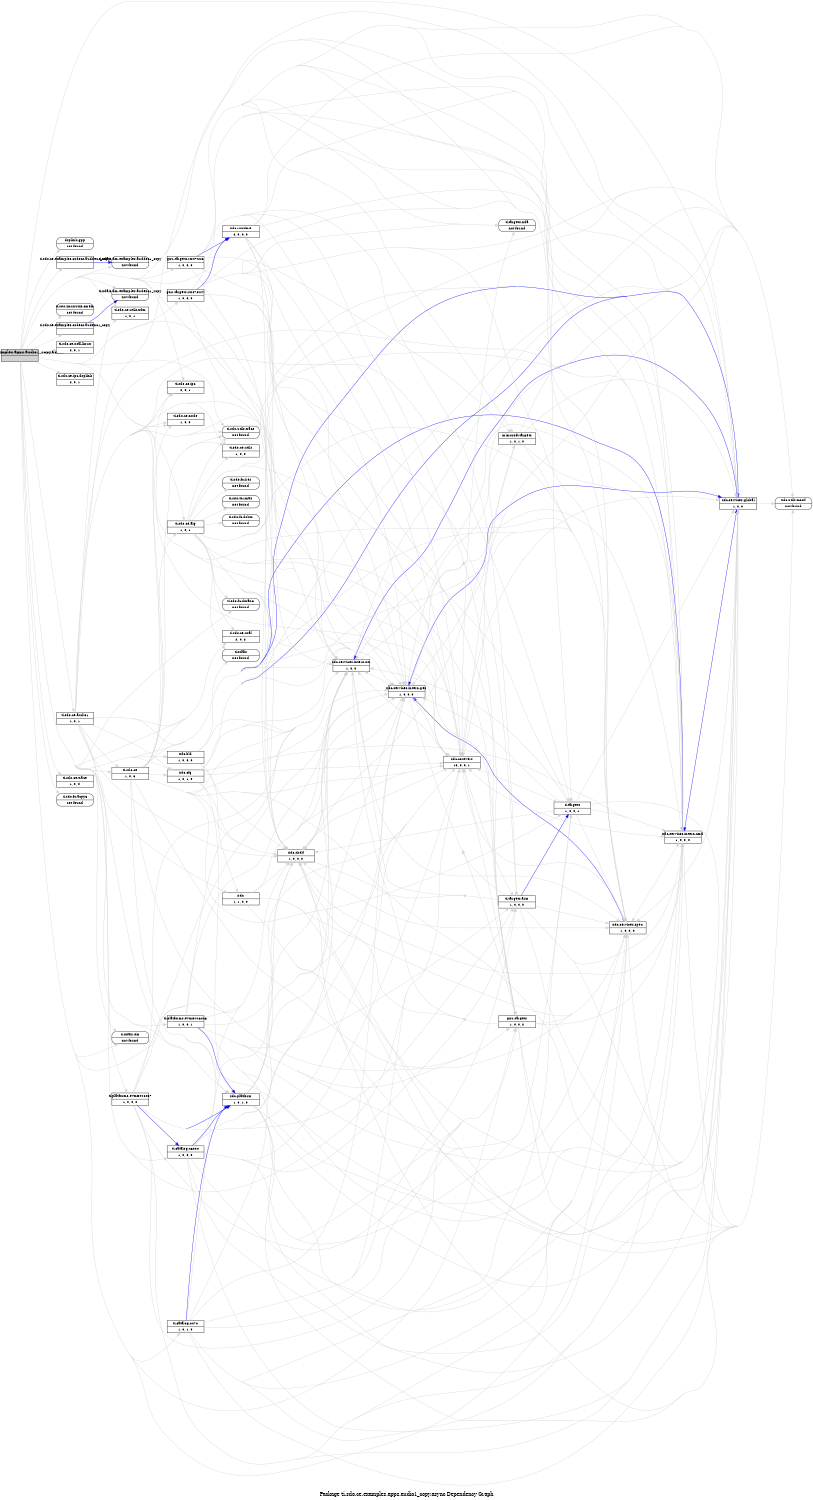 digraph dependencies {
    label="\nPackage ti.sdo.ce.examples.apps.audio1_copy.async Dependency Graph";
    size="7.5,10";
    rankdir=LR;
    ranksep=".75";
    concentrate="true";
    node [fixedsize=true, width=1.5, style=filled, color=black];
    node [font=Helvetica, fontsize=12, fillcolor=lightgrey];
    ti_sdo_ce_examples_apps_audio1_copy_async [shape=record,label="ti.sdo.ce.examples.apps.audio1_copy.async|", URL="package.rel.xml"];
    node [fontsize=10, fillcolor=white];

    edge [style=solid, color=blue]

    edge [style=solid, color=lightgrey]
    xdc_shelf [shape=record,label="xdc.shelf|1, 0, 0, 0", URL="../../../../../../../../../../../../../rtree/install/trees/products/xdcprod-h24/product/Linux/xdc_3_00_06/packages/xdc/shelf/package/package.rel.svg"];
    ti_sdo_ce_examples_apps_audio1_copy_async -> xdc_shelf;
    dsplink_gpp [shape=record,label="dsplink.gpp|not found"style=rounded, ];
    ti_sdo_ce_examples_apps_audio1_copy_async -> dsplink_gpp;
    ti_sdo_ce_examples_codecs_auddec1_copy [shape=record,label="ti.sdo.ce.examples.codecs.auddec1_copy|", URL="../../../../codecs/auddec1_copy/package/package.rel.svg"];
    ti_sdo_ce_examples_apps_audio1_copy_async -> ti_sdo_ce_examples_codecs_auddec1_copy;
    ti_sdo_ce_utils_xdm [shape=record,label="ti.sdo.ce.utils.xdm|1, 0, 1", URL="../../../../../utils/xdm/package/package.rel.svg"];
    ti_sdo_ce_examples_apps_audio1_copy_async -> ti_sdo_ce_utils_xdm;
    gnu_targets_rts470uC [shape=record,label="gnu.targets.rts470uC|1, 0, 0, 0", URL="../../../../../../../../../../../../../rtree/install/trees/products/xdcprod-h24/product/Linux/xdc_3_00_06/packages/gnu/targets/rts470uC/package/package.rel.svg"];
    ti_sdo_ce_examples_apps_audio1_copy_async -> gnu_targets_rts470uC;
    ti_xdais_dm_examples_audenc1_copy [shape=record,label="ti.xdais.dm.examples.audenc1_copy|not found"style=rounded, ];
    ti_sdo_ce_examples_apps_audio1_copy_async -> ti_xdais_dm_examples_audenc1_copy;
    xdc_services_intern_xsr [shape=record,label="xdc.services.intern.xsr|1, 0, 0", URL="../../../../../../../../../../../../../rtree/install/trees/products/xdcprod-h24/product/Linux/xdc_3_00_06/packages/xdc/services/intern/xsr/package/package.rel.svg"];
    ti_sdo_ce_examples_apps_audio1_copy_async -> xdc_services_intern_xsr;
    ti_sdo_ce [shape=record,label="ti.sdo.ce|1, 0, 6", URL="../../../../../package/package.rel.svg"];
    ti_sdo_ce_examples_apps_audio1_copy_async -> ti_sdo_ce;
    ti_xdais_dm_examples_auddec1_copy [shape=record,label="ti.xdais.dm.examples.auddec1_copy|not found"style=rounded, ];
    ti_sdo_ce_examples_apps_audio1_copy_async -> ti_xdais_dm_examples_auddec1_copy;
    ti_sdo_ce_node [shape=record,label="ti.sdo.ce.node|1, 0, 0", URL="../../../../../node/package/package.rel.svg"];
    ti_sdo_ce_examples_apps_audio1_copy_async -> ti_sdo_ce_node;
    xdc [shape=record,label="xdc|1, 1, 0, 0", URL="../../../../../../../../../../../../../rtree/install/trees/products/xdcprod-h24/product/Linux/xdc_3_00_06/packages/xdc/package/package.rel.svg"];
    ti_sdo_ce_examples_apps_audio1_copy_async -> xdc;
    xdc_services_intern_gen [shape=record,label="xdc.services.intern.gen|1, 0, 0, 0", URL="../../../../../../../../../../../../../rtree/install/trees/products/xdcprod-h24/product/Linux/xdc_3_00_06/packages/xdc/services/intern/gen/package/package.rel.svg"];
    ti_sdo_ce_examples_apps_audio1_copy_async -> xdc_services_intern_gen;
    ti_sdo_linuxutils_cmem [shape=record,label="ti.sdo.linuxutils.cmem|not found"style=rounded, ];
    ti_sdo_ce_examples_apps_audio1_copy_async -> ti_sdo_linuxutils_cmem;
    xdc_services_global [shape=record,label="xdc.services.global|1, 0, 0", URL="../../../../../../../../../../../../../rtree/install/trees/products/xdcprod-h24/product/Linux/xdc_3_00_06/packages/xdc/services/global/package/package.rel.svg"];
    ti_sdo_ce_examples_apps_audio1_copy_async -> xdc_services_global;
    ti_sdo_ce_osal_linux [shape=record,label="ti.sdo.ce.osal.linux|2, 0, 1", URL="../../../../../osal/linux/package/package.rel.svg"];
    ti_sdo_ce_examples_apps_audio1_copy_async -> ti_sdo_ce_osal_linux;
    xdc_platform [shape=record,label="xdc.platform|1, 0, 1, 0", URL="../../../../../../../../../../../../../rtree/install/trees/products/xdcprod-h24/product/Linux/xdc_3_00_06/packages/xdc/platform/package/package.rel.svg"];
    ti_sdo_ce_examples_apps_audio1_copy_async -> xdc_platform;
    ti_sdo_ce_ipc [shape=record,label="ti.sdo.ce.ipc|2, 0, 1", URL="../../../../../ipc/package/package.rel.svg"];
    ti_sdo_ce_examples_apps_audio1_copy_async -> ti_sdo_ce_ipc;
    xdc_runtime [shape=record,label="xdc.runtime|2, 0, 0, 0", URL="../../../../../../../../../../../../../rtree/install/trees/products/xdcprod-h24/product/Linux/xdc_3_00_06/packages/xdc/runtime/package/package.rel.svg"];
    ti_sdo_ce_examples_apps_audio1_copy_async -> xdc_runtime;
    ti_catalog_c6000 [shape=record,label="ti.catalog.c6000|1, 0, 0, 0", URL="../../../../../../../../../../../../../rtree/install/trees/products/xdcprod-h24/product/Linux/xdc_3_00_06/packages/ti/catalog/c6000/package/package.rel.svg"];
    ti_sdo_ce_examples_apps_audio1_copy_async -> ti_catalog_c6000;
    xdc_cfg [shape=record,label="xdc.cfg|1, 0, 1, 0", URL="../../../../../../../../../../../../../rtree/install/trees/products/xdcprod-h24/product/Linux/xdc_3_00_06/packages/xdc/cfg/package/package.rel.svg"];
    ti_sdo_ce_examples_apps_audio1_copy_async -> xdc_cfg;
    ti_sdo_ce_ipc_dsplink [shape=record,label="ti.sdo.ce.ipc.dsplink|2, 0, 1", URL="../../../../../ipc/dsplink/package/package.rel.svg"];
    ti_sdo_ce_examples_apps_audio1_copy_async -> ti_sdo_ce_ipc_dsplink;
    ti_sdo_ce_alg [shape=record,label="ti.sdo.ce.alg|1, 0, 1", URL="../../../../../alg/package/package.rel.svg"];
    ti_sdo_ce_examples_apps_audio1_copy_async -> ti_sdo_ce_alg;
    ti_platforms_evmDM6446 [shape=record,label="ti.platforms.evmDM6446|1, 0, 0, 1", URL="../../../../../../../../../../../../../rtree/install/trees/products/xdcprod-h24/product/Linux/xdc_3_00_06/packages/ti/platforms/evmDM6446/package/package.rel.svg"];
    ti_sdo_ce_examples_apps_audio1_copy_async -> ti_platforms_evmDM6446;
    ti_targets [shape=record,label="ti.targets|1, 0, 0, 1", URL="../../../../../../../../../../../../../rtree/install/trees/products/xdcprod-h24/product/Linux/xdc_3_00_06/packages/ti/targets/package/package.rel.svg"];
    ti_sdo_ce_examples_apps_audio1_copy_async -> ti_targets;
    xdc_services_intern_cmd [shape=record,label="xdc.services.intern.cmd|1, 0, 0, 0", URL="../../../../../../../../../../../../../rtree/install/trees/products/xdcprod-h24/product/Linux/xdc_3_00_06/packages/xdc/services/intern/cmd/package/package.rel.svg"];
    ti_sdo_ce_examples_apps_audio1_copy_async -> xdc_services_intern_cmd;
    xdc_bld [shape=record,label="xdc.bld|1, 0, 0, 0", URL="../../../../../../../../../../../../../rtree/install/trees/products/xdcprod-h24/product/Linux/xdc_3_00_06/packages/xdc/bld/package/package.rel.svg"];
    ti_sdo_ce_examples_apps_audio1_copy_async -> xdc_bld;
    ti_sdo_utils_trace [shape=record,label="ti.sdo.utils.trace|not found"style=rounded, ];
    ti_sdo_ce_examples_apps_audio1_copy_async -> ti_sdo_utils_trace;
    ti_sdo_ce_audio1 [shape=record,label="ti.sdo.ce.audio1|1, 0, 1", URL="../../../../../audio1/package/package.rel.svg"];
    ti_sdo_ce_examples_apps_audio1_copy_async -> ti_sdo_ce_audio1;
    gnu_targets_rts470MV [shape=record,label="gnu.targets.rts470MV|1, 0, 0, 0", URL="../../../../../../../../../../../../../rtree/install/trees/products/xdcprod-h24/product/Linux/xdc_3_00_06/packages/gnu/targets/rts470MV/package/package.rel.svg"];
    ti_sdo_ce_examples_apps_audio1_copy_async -> gnu_targets_rts470MV;
    gnu_targets [shape=record,label="gnu.targets|1, 0, 0, 2", URL="../../../../../../../../../../../../../rtree/install/trees/products/xdcprod-h24/product/Linux/xdc_3_00_06/packages/gnu/targets/package/package.rel.svg"];
    ti_sdo_ce_examples_apps_audio1_copy_async -> gnu_targets;
    ti_catalog_c470 [shape=record,label="ti.catalog.c470|1, 0, 1, 0", URL="../../../../../../../../../../../../../rtree/install/trees/products/xdcprod-h24/product/Linux/xdc_3_00_06/packages/ti/catalog/c470/package/package.rel.svg"];
    ti_sdo_ce_examples_apps_audio1_copy_async -> ti_catalog_c470;
    ti_sdo_ce_osal [shape=record,label="ti.sdo.ce.osal|2, 0, 2", URL="../../../../../osal/package/package.rel.svg"];
    ti_sdo_ce_examples_apps_audio1_copy_async -> ti_sdo_ce_osal;
    xdc_services_spec [shape=record,label="xdc.services.spec|1, 0, 0, 0", URL="../../../../../../../../../../../../../rtree/install/trees/products/xdcprod-h24/product/Linux/xdc_3_00_06/packages/xdc/services/spec/package/package.rel.svg"];
    ti_sdo_ce_examples_apps_audio1_copy_async -> xdc_services_spec;
    xdc_corevers [shape=record,label="xdc.corevers|16, 0, 0, 1", URL="../../../../../../../../../../../../../rtree/install/trees/products/xdcprod-h24/product/Linux/xdc_3_00_06/packages/xdc/corevers/package/package.rel.svg"];
    ti_sdo_ce_examples_apps_audio1_copy_async -> xdc_corevers;
    ti_sdo_ce_trace [shape=record,label="ti.sdo.ce.trace|1, 0, 0", URL="../../../../../trace/package/package.rel.svg"];
    ti_sdo_ce_examples_apps_audio1_copy_async -> ti_sdo_ce_trace;
    ti_sdo_fc_acpy3 [shape=record,label="ti.sdo.fc.acpy3|not found"style=rounded, ];
    ti_sdo_ce_examples_apps_audio1_copy_async -> ti_sdo_fc_acpy3;
    ti_xdais_dm [shape=record,label="ti.xdais.dm|not found"style=rounded, ];
    ti_sdo_ce_examples_apps_audio1_copy_async -> ti_xdais_dm;
    ti_sdo_fc_dman3 [shape=record,label="ti.sdo.fc.dman3|not found"style=rounded, ];
    ti_sdo_ce_examples_apps_audio1_copy_async -> ti_sdo_fc_dman3;
    ti_xdais [shape=record,label="ti.xdais|not found"style=rounded, ];
    ti_sdo_ce_examples_apps_audio1_copy_async -> ti_xdais;
    ti_platforms_evmDM6467 [shape=record,label="ti.platforms.evmDM6467|1, 0, 0, 0", URL="../../../../../../../../../../../../../rtree/install/trees/products/xdcprod-h24/product/Linux/xdc_3_00_06/packages/ti/platforms/evmDM6467/package/package.rel.svg"];
    ti_sdo_ce_examples_apps_audio1_copy_async -> ti_platforms_evmDM6467;
    ti_sdo_ce_examples_codecs_audenc1_copy [shape=record,label="ti.sdo.ce.examples.codecs.audenc1_copy|", URL="../../../../codecs/audenc1_copy/package/package.rel.svg"];
    ti_sdo_ce_examples_apps_audio1_copy_async -> ti_sdo_ce_examples_codecs_audenc1_copy;

    edge [style=solid, color=blue]
    ti_sdo_ce_examples_codecs_audenc1_copy -> ti_xdais_dm_examples_audenc1_copy;

    edge [style=solid, color=lightgrey]

    edge [style=solid, color=blue]
    ti_platforms_evmDM6467 -> ti_catalog_c6000;
    ti_platforms_evmDM6467 -> xdc_platform;

    edge [style=solid, color=lightgrey]
    ti_targets_arm [shape=record,label="ti.targets.arm|1, 0, 0, 0", URL="../../../../../../../../../../../../../rtree/install/trees/products/xdcprod-h24/product/Linux/xdc_3_00_06/packages/ti/targets/arm/package/package.rel.svg"];
    ti_platforms_evmDM6467 -> ti_targets_arm;
    ti_platforms_evmDM6467 -> xdc_shelf;
    ti_platforms_evmDM6467 -> xdc_services_intern_cmd;
    ti_platforms_evmDM6467 -> xdc_services_intern_xsr;
    ti_platforms_evmDM6467 -> xdc_services_global;
    ti_platforms_evmDM6467 -> xdc_services_spec;
    ti_platforms_evmDM6467 -> xdc_platform;
    ti_platforms_evmDM6467 -> xdc_services_intern_gen;
    ti_platforms_evmDM6467 -> ti_catalog_c6000;
    ti_platforms_evmDM6467 -> ti_targets;
    ti_platforms_evmDM6467 -> xdc_corevers;
    ti_platforms_evmDM6467 -> gnu_targets;

    edge [style=solid, color=blue]
    ti_targets_arm -> ti_targets;

    edge [style=solid, color=lightgrey]
    ti_targets_arm -> xdc_services_intern_gen;
    ti_targets_arm -> xdc_services_global;
    ti_targets_arm -> ti_targets;
    ti_targets_arm -> xdc_shelf;
    xdc_utils_tconf [shape=record,label="xdc.utils.tconf|not found"style=rounded, ];
    ti_targets_arm -> xdc_utils_tconf;
    ti_targets_arm -> xdc_services_intern_cmd;
    ti_targets_arm -> xdc_services_intern_xsr;
    ti_targets_arm -> xdc_corevers;
    ti_targets_arm -> xdc_services_spec;

    edge [style=solid, color=blue]

    edge [style=solid, color=lightgrey]

    edge [style=solid, color=blue]

    edge [style=solid, color=lightgrey]

    edge [style=solid, color=blue]

    edge [style=solid, color=lightgrey]

    edge [style=solid, color=blue]

    edge [style=solid, color=lightgrey]

    edge [style=solid, color=blue]

    edge [style=solid, color=lightgrey]

    edge [style=solid, color=blue]

    edge [style=solid, color=lightgrey]

    edge [style=solid, color=blue]

    edge [style=solid, color=lightgrey]
    xdc_corevers -> xdc_services_intern_gen;
    xdc_corevers -> gnu_targets;
    xdc_corevers -> xdc_services_global;
    xdc_corevers -> ti_targets;
    xdc_corevers -> ti_targets_arm;
    xdc_corevers -> xdc_shelf;
    xdc_corevers -> xdc_utils_tconf;
    ti_targets_nda [shape=record,label="ti.targets.nda|not found"style=rounded, ];
    xdc_corevers -> ti_targets_nda;
    xdc_corevers -> xdc_services_intern_cmd;
    xdc_corevers -> xdc_services_intern_xsr;
    xdc_corevers -> xdc_services_spec;
    microsoft_targets [shape=record,label="microsoft.targets|1, 0, 1, 0", URL="../../../../../../../../../../../../../rtree/install/trees/products/xdcprod-h24/product/Linux/xdc_3_00_06/packages/microsoft/targets/package/package.rel.svg"];
    xdc_corevers -> microsoft_targets;

    edge [style=solid, color=blue]

    edge [style=solid, color=lightgrey]
    microsoft_targets -> xdc_services_intern_gen;
    microsoft_targets -> xdc_services_global;
    microsoft_targets -> xdc_shelf;
    microsoft_targets -> xdc_utils_tconf;
    microsoft_targets -> xdc_services_intern_cmd;
    microsoft_targets -> xdc_services_intern_xsr;
    microsoft_targets -> xdc_corevers;
    microsoft_targets -> xdc_services_spec;

    edge [style=solid, color=blue]

    edge [style=solid, color=lightgrey]

    edge [style=solid, color=blue]
    xdc_services_spec -> xdc_shelf;

    edge [style=solid, color=lightgrey]
    xdc_services_spec -> xdc_services_intern_gen;
    xdc_services_spec -> xdc_services_global;
    xdc_services_spec -> xdc_shelf;
    xdc_services_spec -> xdc_utils_tconf;
    xdc_services_spec -> xdc_services_intern_cmd;
    xdc_services_spec -> xdc_services_intern_xsr;
    xdc_services_spec -> xdc_corevers;

    edge [style=solid, color=blue]

    edge [style=solid, color=lightgrey]

    edge [style=solid, color=blue]
    ti_catalog_c470 -> xdc_platform;

    edge [style=solid, color=lightgrey]
    ti_catalog_c470 -> ti_targets_arm;
    ti_catalog_c470 -> xdc_shelf;
    ti_catalog_c470 -> xdc_services_intern_cmd;
    ti_catalog_c470 -> xdc_services_global;
    ti_catalog_c470 -> xdc_services_intern_xsr;
    ti_catalog_c470 -> xdc_services_spec;
    ti_catalog_c470 -> xdc_platform;
    ti_catalog_c470 -> xdc_services_intern_gen;
    ti_catalog_c470 -> ti_targets;
    ti_catalog_c470 -> xdc_corevers;
    ti_catalog_c470 -> gnu_targets;

    edge [style=solid, color=blue]

    edge [style=solid, color=lightgrey]
    gnu_targets -> xdc_services_intern_gen;
    gnu_targets -> xdc_services_global;
    gnu_targets -> xdc_shelf;
    gnu_targets -> xdc_utils_tconf;
    gnu_targets -> xdc_services_intern_cmd;
    gnu_targets -> xdc_services_intern_xsr;
    gnu_targets -> xdc_corevers;
    gnu_targets -> xdc_services_spec;

    edge [style=solid, color=blue]
    gnu_targets_rts470MV -> xdc_runtime;

    edge [style=solid, color=lightgrey]
    gnu_targets_rts470MV -> xdc_services_intern_cmd;
    gnu_targets_rts470MV -> xdc_utils_tconf;
    gnu_targets_rts470MV -> ti_targets;
    gnu_targets_rts470MV -> gnu_targets;
    gnu_targets_rts470MV -> xdc_runtime;
    gnu_targets_rts470MV -> xdc_services_intern_gen;
    gnu_targets_rts470MV -> xdc_corevers;
    gnu_targets_rts470MV -> ti_targets_nda;
    gnu_targets_rts470MV -> xdc_services_spec;
    gnu_targets_rts470MV -> xdc_services_global;
    gnu_targets_rts470MV -> microsoft_targets;
    gnu_targets_rts470MV -> ti_targets_arm;
    gnu_targets_rts470MV -> xdc_shelf;
    gnu_targets_rts470MV -> xdc_services_intern_xsr;

    edge [style=solid, color=blue]

    edge [style=solid, color=lightgrey]
    ti_sdo_ce_audio1 -> ti_sdo_ce_utils_xdm;
    ti_sdo_ce_audio1 -> xdc_services_intern_cmd;
    ti_sdo_ce_audio1 -> gnu_targets;
    ti_sdo_ce_audio1 -> ti_xdais_dm;
    ti_sdo_ce_audio1 -> ti_sdo_utils_trace;
    ti_sdo_ce_audio1 -> xdc_corevers;
    ti_sdo_ce_audio1 -> xdc_shelf;
    ti_sdo_ce_audio1 -> ti_sdo_ce_node;
    ti_sdo_ce_audio1 -> ti_targets;
    ti_sdo_ce_audio1 -> ti_sdo_ce_osal;
    ti_sdo_ce_audio1 -> ti_sdo_ce_ipc;
    ti_sdo_ce_audio1 -> ti_xdais;
    ti_sdo_ce_audio1 -> xdc_services_intern_gen;
    ti_sdo_ce_audio1 -> xdc_cfg;
    ti_sdo_ce_utils [shape=record,label="ti.sdo.ce.utils|1, 0, 0", URL="../../../../../utils/package/package.rel.svg"];
    ti_sdo_ce_audio1 -> ti_sdo_ce_utils;
    ti_sdo_ce_audio1 -> ti_sdo_ce;
    ti_sdo_ce_audio1 -> xdc_services_intern_xsr;
    ti_sdo_ce_audio1 -> xdc_services_global;
    ti_sdo_ce_audio1 -> xdc_services_spec;
    ti_sdo_ce_audio1 -> xdc_platform;

    edge [style=solid, color=blue]

    edge [style=solid, color=lightgrey]

    edge [style=solid, color=blue]

    edge [style=solid, color=lightgrey]

    edge [style=solid, color=blue]
    xdc_bld -> xdc_services_global;
    xdc_bld -> xdc_services_intern_cmd;

    edge [style=solid, color=lightgrey]
    xdc_bld -> xdc_services_intern_gen;
    xdc_bld -> xdc_services_global;
    xdc_bld -> xdc_shelf;
    xdc_bld -> xdc_utils_tconf;
    xdc_bld -> xdc_services_intern_cmd;
    xdc_bld -> xdc_services_intern_xsr;
    xdc_bld -> xdc;
    xdc_bld -> xdc_corevers;
    xdc_bld -> xdc_services_spec;

    edge [style=solid, color=blue]
    xdc_services_intern_cmd -> xdc_shelf;
    xdc_services_intern_cmd -> xdc_services_spec;
    xdc_services_intern_cmd -> xdc_services_global;
    xdc_services_intern_cmd -> xdc_services_intern_gen;

    edge [style=solid, color=lightgrey]
    xdc_services_intern_cmd -> xdc_services_intern_gen;
    xdc_services_intern_cmd -> xdc_services_global;
    xdc_services_intern_cmd -> xdc_shelf;
    xdc_services_intern_cmd -> xdc_utils_tconf;
    xdc_services_intern_cmd -> xdc_services_intern_xsr;
    xdc_services_intern_cmd -> xdc_corevers;
    xdc_services_intern_cmd -> xdc_services_spec;

    edge [style=solid, color=blue]

    edge [style=solid, color=lightgrey]
    ti_targets -> xdc_services_intern_gen;
    ti_targets -> xdc_services_global;
    ti_targets -> xdc_shelf;
    ti_targets -> xdc_utils_tconf;
    ti_targets -> xdc_services_intern_cmd;
    ti_targets -> xdc_services_intern_xsr;
    ti_targets -> xdc_corevers;
    ti_targets -> xdc_services_spec;

    edge [style=solid, color=blue]
    ti_platforms_evmDM6446 -> xdc_platform;

    edge [style=solid, color=lightgrey]
    ti_platforms_evmDM6446 -> ti_targets_arm;
    ti_platforms_evmDM6446 -> xdc_shelf;
    ti_platforms_evmDM6446 -> xdc_services_intern_cmd;
    ti_platforms_evmDM6446 -> xdc_services_global;
    ti_platforms_evmDM6446 -> xdc_services_intern_xsr;
    ti_platforms_evmDM6446 -> xdc_services_spec;
    ti_platforms_evmDM6446 -> xdc_platform;
    ti_platforms_evmDM6446 -> xdc_services_intern_gen;
    ti_platforms_evmDM6446 -> ti_targets;
    ti_platforms_evmDM6446 -> xdc_corevers;
    ti_platforms_evmDM6446 -> gnu_targets;

    edge [style=solid, color=blue]

    edge [style=solid, color=lightgrey]
    ti_sdo_ce_alg -> xdc_services_intern_cmd;
    ti_sdo_ce_alg -> gnu_targets;
    ti_sdo_ce_alg -> ti_sdo_utils_trace;
    ti_sdo_ce_alg -> xdc_corevers;
    ti_sdo_ce_alg -> xdc_shelf;
    ti_sdo_ce_alg -> ti_targets;
    ti_sdo_ce_alg -> ti_sdo_ce_osal;
    ti_sdo_fc_ires [shape=record,label="ti.sdo.fc.ires|not found"style=rounded, ];
    ti_sdo_ce_alg -> ti_sdo_fc_ires;
    ti_sdo_ce_alg -> ti_xdais;
    ti_sdo_ce_alg -> xdc_services_intern_gen;
    ti_sdo_fc_rman [shape=record,label="ti.sdo.fc.rman|not found"style=rounded, ];
    ti_sdo_ce_alg -> ti_sdo_fc_rman;
    ti_sdo_fc_dskt2 [shape=record,label="ti.sdo.fc.dskt2|not found"style=rounded, ];
    ti_sdo_ce_alg -> ti_sdo_fc_dskt2;
    ti_sdo_ce_alg -> ti_sdo_ce_utils;
    ti_sdo_ce_alg -> ti_sdo_fc_dman3;
    ti_sdo_ce_alg -> xdc_services_intern_xsr;
    ti_sdo_ce_alg -> xdc_services_global;
    ti_sdo_ce_alg -> xdc_services_spec;

    edge [style=solid, color=blue]

    edge [style=solid, color=lightgrey]

    edge [style=solid, color=blue]

    edge [style=solid, color=lightgrey]

    edge [style=solid, color=blue]

    edge [style=solid, color=lightgrey]

    edge [style=solid, color=blue]

    edge [style=solid, color=lightgrey]

    edge [style=solid, color=blue]
    xdc_cfg -> xdc_services_global;

    edge [style=solid, color=lightgrey]
    xdc_cfg -> xdc_services_intern_gen;
    xdc_cfg -> xdc_services_global;
    xdc_cfg -> xdc_platform;
    xdc_cfg -> xdc_shelf;
    xdc_cfg -> xdc_utils_tconf;
    xdc_cfg -> xdc_services_intern_cmd;
    xdc_cfg -> xdc_services_intern_xsr;
    xdc_cfg -> xdc_corevers;
    xdc_cfg -> xdc_services_spec;

    edge [style=solid, color=blue]
    ti_catalog_c6000 -> xdc_platform;

    edge [style=solid, color=lightgrey]
    ti_catalog_c6000 -> ti_targets_arm;
    ti_catalog_c6000 -> xdc_shelf;
    ti_catalog_c6000 -> xdc_services_intern_cmd;
    ti_catalog_c6000 -> xdc_services_global;
    ti_catalog_c6000 -> xdc_services_intern_xsr;
    ti_catalog_c6000 -> xdc_services_spec;
    ti_catalog_c6000 -> xdc_platform;
    ti_catalog_c6000 -> xdc_services_intern_gen;
    ti_catalog_c6000 -> ti_targets;
    ti_catalog_c6000 -> xdc_corevers;
    ti_catalog_c6000 -> gnu_targets;

    edge [style=solid, color=blue]

    edge [style=solid, color=lightgrey]
    xdc_runtime -> xdc_services_intern_gen;
    xdc_runtime -> xdc_services_global;
    xdc_runtime -> xdc_shelf;
    xdc_runtime -> xdc_utils_tconf;
    xdc_runtime -> xdc_services_intern_cmd;
    xdc_runtime -> xdc_services_intern_xsr;
    xdc_runtime -> xdc_corevers;
    xdc_runtime -> xdc_services_spec;

    edge [style=solid, color=blue]

    edge [style=solid, color=lightgrey]

    edge [style=solid, color=blue]

    edge [style=solid, color=lightgrey]
    xdc_platform -> xdc_services_intern_gen;
    xdc_platform -> xdc_services_global;
    xdc_platform -> xdc_shelf;
    xdc_platform -> xdc_utils_tconf;
    xdc_platform -> xdc_services_intern_cmd;
    xdc_platform -> xdc_services_intern_xsr;
    xdc_platform -> xdc_corevers;
    xdc_platform -> xdc_services_spec;

    edge [style=solid, color=blue]

    edge [style=solid, color=lightgrey]

    edge [style=solid, color=blue]

    edge [style=solid, color=lightgrey]
    xdc_services_global -> xdc_services_intern_gen;
    xdc_services_global -> xdc_shelf;
    xdc_services_global -> xdc_utils_tconf;
    xdc_services_global -> xdc_services_intern_cmd;
    xdc_services_global -> xdc_services_intern_xsr;
    xdc_services_global -> xdc_corevers;
    xdc_services_global -> xdc_services_spec;

    edge [style=solid, color=blue]

    edge [style=solid, color=lightgrey]

    edge [style=solid, color=blue]
    xdc_services_intern_gen -> xdc_shelf;
    xdc_services_intern_gen -> xdc_services_spec;
    xdc_services_intern_gen -> xdc_services_global;
    xdc_services_intern_gen -> xdc_services_intern_xsr;

    edge [style=solid, color=lightgrey]
    xdc_services_intern_gen -> xdc_services_global;
    xdc_services_intern_gen -> xdc_shelf;
    xdc_services_intern_gen -> xdc_utils_tconf;
    xdc_services_intern_gen -> xdc_services_intern_cmd;
    xdc_services_intern_gen -> xdc_services_intern_xsr;
    xdc_services_intern_gen -> xdc_corevers;
    xdc_services_intern_gen -> xdc_services_spec;

    edge [style=solid, color=blue]

    edge [style=solid, color=lightgrey]
    xdc -> xdc_services_intern_gen;
    xdc -> xdc_services_global;
    xdc -> xdc_shelf;
    xdc -> xdc_utils_tconf;
    xdc -> xdc_services_intern_cmd;
    xdc -> xdc_services_intern_xsr;
    xdc -> xdc_corevers;
    xdc -> xdc_services_spec;

    edge [style=solid, color=blue]

    edge [style=solid, color=lightgrey]

    edge [style=solid, color=blue]

    edge [style=solid, color=lightgrey]

    edge [style=solid, color=blue]

    edge [style=solid, color=lightgrey]
    ti_sdo_ce -> xdc_services_intern_cmd;
    ti_sdo_ce -> gnu_targets;
    ti_sdo_ce -> ti_sdo_utils_trace;
    ti_sdo_ce -> xdc_corevers;
    ti_sdo_ce -> xdc_shelf;
    ti_sdo_ce -> ti_sdo_ce_node;
    ti_sdo_ce -> ti_targets;
    ti_sdo_ce -> ti_sdo_ce_osal;
    ti_sdo_ce -> ti_sdo_ce_ipc;
    ti_sdo_ce -> ti_xdais;
    ti_sdo_ce -> xdc_services_intern_gen;
    ti_sdo_ce -> ti_sdo_ce_alg;
    ti_sdo_ce -> xdc_cfg;
    ti_sdo_ce -> ti_sdo_ce_utils;
    ti_sdo_ce -> xdc_services_intern_xsr;
    ti_sdo_ce -> xdc_services_global;
    ti_sdo_ce -> xdc_services_spec;
    ti_sdo_ce -> xdc_platform;

    edge [style=solid, color=blue]
    xdc_services_intern_xsr -> xdc_services_global;

    edge [style=solid, color=lightgrey]
    xdc_services_intern_xsr -> xdc_services_intern_gen;
    xdc_services_intern_xsr -> xdc_services_global;
    xdc_services_intern_xsr -> xdc_shelf;
    xdc_services_intern_xsr -> xdc_utils_tconf;
    xdc_services_intern_xsr -> xdc_services_intern_cmd;
    xdc_services_intern_xsr -> xdc_corevers;
    xdc_services_intern_xsr -> xdc_services_spec;

    edge [style=solid, color=blue]

    edge [style=solid, color=lightgrey]

    edge [style=solid, color=blue]
    gnu_targets_rts470uC -> xdc_runtime;

    edge [style=solid, color=lightgrey]
    gnu_targets_rts470uC -> xdc_services_intern_cmd;
    gnu_targets_rts470uC -> xdc_utils_tconf;
    gnu_targets_rts470uC -> ti_targets;
    gnu_targets_rts470uC -> gnu_targets;
    gnu_targets_rts470uC -> xdc_runtime;
    gnu_targets_rts470uC -> xdc_services_intern_gen;
    gnu_targets_rts470uC -> xdc_corevers;
    gnu_targets_rts470uC -> ti_targets_nda;
    gnu_targets_rts470uC -> xdc_services_spec;
    gnu_targets_rts470uC -> xdc_services_global;
    gnu_targets_rts470uC -> microsoft_targets;
    gnu_targets_rts470uC -> ti_targets_arm;
    gnu_targets_rts470uC -> xdc_shelf;
    gnu_targets_rts470uC -> xdc_services_intern_xsr;

    edge [style=solid, color=blue]

    edge [style=solid, color=lightgrey]

    edge [style=solid, color=blue]
    ti_sdo_ce_examples_codecs_auddec1_copy -> ti_xdais_dm_examples_auddec1_copy;

    edge [style=solid, color=lightgrey]

    edge [style=solid, color=blue]

    edge [style=solid, color=lightgrey]

    edge [style=solid, color=blue]

    edge [style=solid, color=lightgrey]
    xdc_shelf -> xdc_services_intern_gen;
    xdc_shelf -> xdc_services_global;
    xdc_shelf -> xdc_utils_tconf;
    xdc_shelf -> xdc_services_intern_cmd;
    xdc_shelf -> xdc_services_intern_xsr;
    xdc_shelf -> xdc_corevers;
    xdc_shelf -> xdc_services_spec;
}
